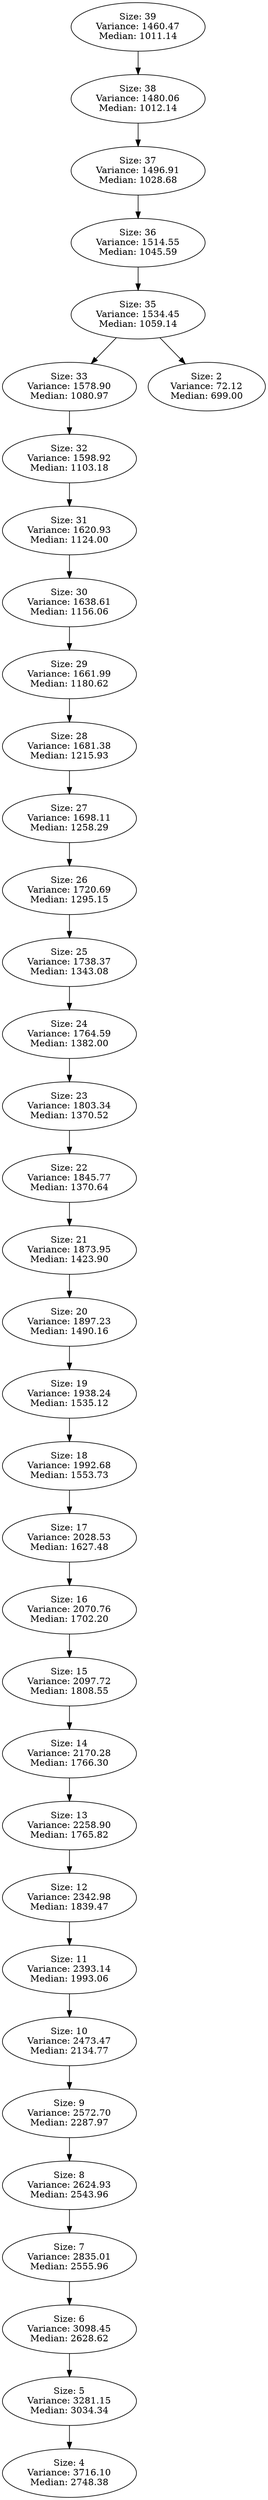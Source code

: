 DIGRAPH G {
"Size: 39\nVariance: 1460.47\nMedian: 1011.14" -> "Size: 38\nVariance: 1480.06\nMedian: 1012.14" L=0;
"Size: 38\nVariance: 1480.06\nMedian: 1012.14" -> "Size: 37\nVariance: 1496.91\nMedian: 1028.68" L=1;
"Size: 37\nVariance: 1496.91\nMedian: 1028.68" -> "Size: 36\nVariance: 1514.55\nMedian: 1045.59" L=2;
"Size: 36\nVariance: 1514.55\nMedian: 1045.59" -> "Size: 35\nVariance: 1534.45\nMedian: 1059.14" L=3;
"Size: 35\nVariance: 1534.45\nMedian: 1059.14" -> "Size: 33\nVariance: 1578.90\nMedian: 1080.97" L=4;
"Size: 35\nVariance: 1534.45\nMedian: 1059.14" -> "Size: 2\nVariance: 72.12\nMedian: 699.00" L=4;
"Size: 33\nVariance: 1578.90\nMedian: 1080.97" -> "Size: 32\nVariance: 1598.92\nMedian: 1103.18" L=5;
"Size: 32\nVariance: 1598.92\nMedian: 1103.18" -> "Size: 31\nVariance: 1620.93\nMedian: 1124.00" L=6;
"Size: 31\nVariance: 1620.93\nMedian: 1124.00" -> "Size: 30\nVariance: 1638.61\nMedian: 1156.06" L=7;
"Size: 30\nVariance: 1638.61\nMedian: 1156.06" -> "Size: 29\nVariance: 1661.99\nMedian: 1180.62" L=8;
"Size: 29\nVariance: 1661.99\nMedian: 1180.62" -> "Size: 28\nVariance: 1681.38\nMedian: 1215.93" L=9;
"Size: 28\nVariance: 1681.38\nMedian: 1215.93" -> "Size: 27\nVariance: 1698.11\nMedian: 1258.29" L=10;
"Size: 27\nVariance: 1698.11\nMedian: 1258.29" -> "Size: 26\nVariance: 1720.69\nMedian: 1295.15" L=11;
"Size: 26\nVariance: 1720.69\nMedian: 1295.15" -> "Size: 25\nVariance: 1738.37\nMedian: 1343.08" L=12;
"Size: 25\nVariance: 1738.37\nMedian: 1343.08" -> "Size: 24\nVariance: 1764.59\nMedian: 1382.00" L=13;
"Size: 24\nVariance: 1764.59\nMedian: 1382.00" -> "Size: 23\nVariance: 1803.34\nMedian: 1370.52" L=14;
"Size: 23\nVariance: 1803.34\nMedian: 1370.52" -> "Size: 22\nVariance: 1845.77\nMedian: 1370.64" L=15;
"Size: 22\nVariance: 1845.77\nMedian: 1370.64" -> "Size: 21\nVariance: 1873.95\nMedian: 1423.90" L=16;
"Size: 21\nVariance: 1873.95\nMedian: 1423.90" -> "Size: 20\nVariance: 1897.23\nMedian: 1490.16" L=17;
"Size: 20\nVariance: 1897.23\nMedian: 1490.16" -> "Size: 19\nVariance: 1938.24\nMedian: 1535.12" L=18;
"Size: 19\nVariance: 1938.24\nMedian: 1535.12" -> "Size: 18\nVariance: 1992.68\nMedian: 1553.73" L=19;
"Size: 18\nVariance: 1992.68\nMedian: 1553.73" -> "Size: 17\nVariance: 2028.53\nMedian: 1627.48" L=20;
"Size: 17\nVariance: 2028.53\nMedian: 1627.48" -> "Size: 16\nVariance: 2070.76\nMedian: 1702.20" L=21;
"Size: 16\nVariance: 2070.76\nMedian: 1702.20" -> "Size: 15\nVariance: 2097.72\nMedian: 1808.55" L=22;
"Size: 15\nVariance: 2097.72\nMedian: 1808.55" -> "Size: 14\nVariance: 2170.28\nMedian: 1766.30" L=23;
"Size: 14\nVariance: 2170.28\nMedian: 1766.30" -> "Size: 13\nVariance: 2258.90\nMedian: 1765.82" L=24;
"Size: 13\nVariance: 2258.90\nMedian: 1765.82" -> "Size: 12\nVariance: 2342.98\nMedian: 1839.47" L=25;
"Size: 12\nVariance: 2342.98\nMedian: 1839.47" -> "Size: 11\nVariance: 2393.14\nMedian: 1993.06" L=26;
"Size: 11\nVariance: 2393.14\nMedian: 1993.06" -> "Size: 10\nVariance: 2473.47\nMedian: 2134.77" L=27;
"Size: 10\nVariance: 2473.47\nMedian: 2134.77" -> "Size: 9\nVariance: 2572.70\nMedian: 2287.97" L=28;
"Size: 9\nVariance: 2572.70\nMedian: 2287.97" -> "Size: 8\nVariance: 2624.93\nMedian: 2543.96" L=29;
"Size: 8\nVariance: 2624.93\nMedian: 2543.96" -> "Size: 7\nVariance: 2835.01\nMedian: 2555.96" L=30;
"Size: 7\nVariance: 2835.01\nMedian: 2555.96" -> "Size: 6\nVariance: 3098.45\nMedian: 2628.62" L=31;
"Size: 6\nVariance: 3098.45\nMedian: 2628.62" -> "Size: 5\nVariance: 3281.15\nMedian: 3034.34" L=32;
"Size: 5\nVariance: 3281.15\nMedian: 3034.34" -> "Size: 4\nVariance: 3716.10\nMedian: 2748.38" L=33;
}
